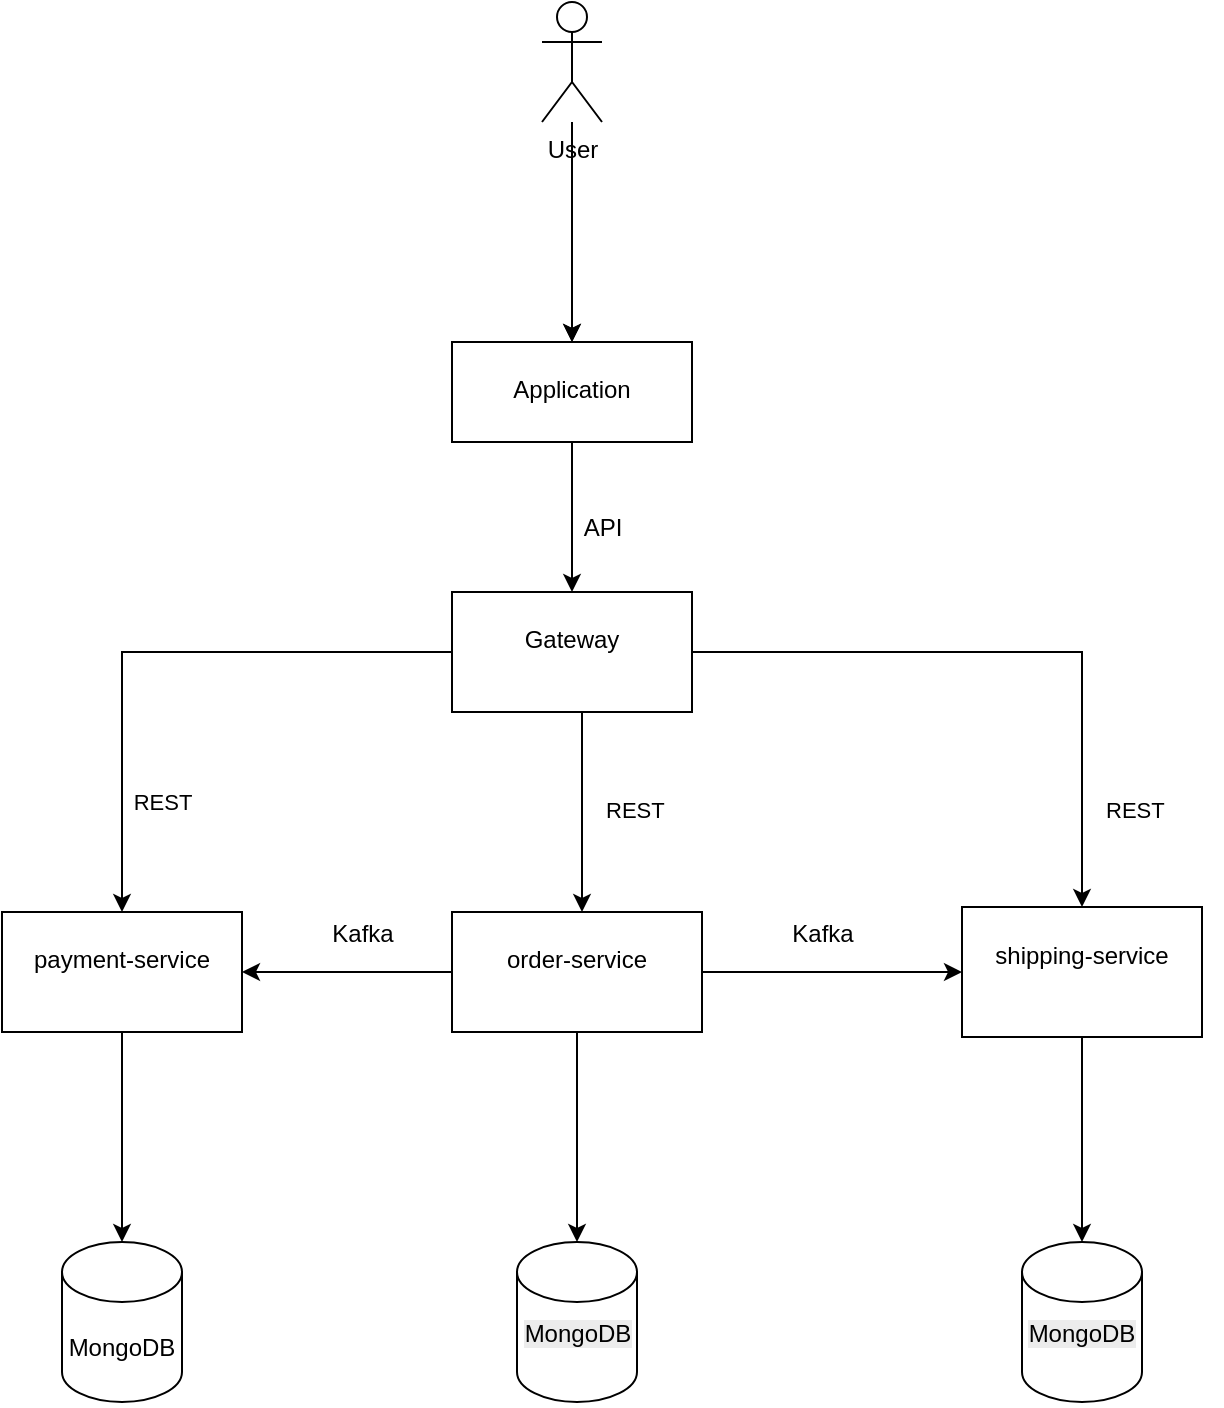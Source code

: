 <mxfile version="27.0.5">
  <diagram name="Trang-1" id="a_slmGinei47d17qWGi2">
    <mxGraphModel dx="1042" dy="610" grid="1" gridSize="10" guides="1" tooltips="1" connect="1" arrows="1" fold="1" page="1" pageScale="1" pageWidth="827" pageHeight="1169" math="0" shadow="0">
      <root>
        <mxCell id="0" />
        <mxCell id="1" parent="0" />
        <mxCell id="0NTsloLeTGmJkxv5cky3-12" value="" style="edgeStyle=orthogonalEdgeStyle;rounded=0;orthogonalLoop=1;jettySize=auto;html=1;" edge="1" parent="1" source="0NTsloLeTGmJkxv5cky3-9" target="0NTsloLeTGmJkxv5cky3-11">
          <mxGeometry relative="1" as="geometry" />
        </mxCell>
        <mxCell id="0NTsloLeTGmJkxv5cky3-18" value="" style="edgeStyle=orthogonalEdgeStyle;rounded=0;orthogonalLoop=1;jettySize=auto;html=1;" edge="1" parent="1" source="0NTsloLeTGmJkxv5cky3-9" target="0NTsloLeTGmJkxv5cky3-11">
          <mxGeometry relative="1" as="geometry" />
        </mxCell>
        <mxCell id="0NTsloLeTGmJkxv5cky3-9" value="User&lt;div&gt;&lt;br&gt;&lt;/div&gt;" style="shape=umlActor;verticalLabelPosition=bottom;verticalAlign=top;html=1;outlineConnect=0;" vertex="1" parent="1">
          <mxGeometry x="370" y="70" width="30" height="60" as="geometry" />
        </mxCell>
        <mxCell id="0NTsloLeTGmJkxv5cky3-16" value="" style="edgeStyle=orthogonalEdgeStyle;rounded=0;orthogonalLoop=1;jettySize=auto;html=1;" edge="1" parent="1" source="0NTsloLeTGmJkxv5cky3-11" target="0NTsloLeTGmJkxv5cky3-15">
          <mxGeometry relative="1" as="geometry" />
        </mxCell>
        <mxCell id="0NTsloLeTGmJkxv5cky3-11" value="&lt;div style=&quot;&quot;&gt;&lt;span style=&quot;background-color: transparent; color: light-dark(rgb(0, 0, 0), rgb(255, 255, 255));&quot;&gt;Application&lt;/span&gt;&lt;/div&gt;" style="whiteSpace=wrap;html=1;verticalAlign=top;align=center;spacingTop=10;" vertex="1" parent="1">
          <mxGeometry x="325" y="240" width="120" height="50" as="geometry" />
        </mxCell>
        <mxCell id="0NTsloLeTGmJkxv5cky3-20" value="" style="edgeStyle=orthogonalEdgeStyle;rounded=0;orthogonalLoop=1;jettySize=auto;html=1;" edge="1" parent="1" source="0NTsloLeTGmJkxv5cky3-15" target="0NTsloLeTGmJkxv5cky3-19">
          <mxGeometry relative="1" as="geometry">
            <Array as="points">
              <mxPoint x="390" y="470" />
              <mxPoint x="390" y="470" />
            </Array>
          </mxGeometry>
        </mxCell>
        <mxCell id="0NTsloLeTGmJkxv5cky3-23" value="" style="edgeStyle=orthogonalEdgeStyle;rounded=0;orthogonalLoop=1;jettySize=auto;html=1;" edge="1" parent="1" source="0NTsloLeTGmJkxv5cky3-15" target="0NTsloLeTGmJkxv5cky3-22">
          <mxGeometry relative="1" as="geometry" />
        </mxCell>
        <mxCell id="0NTsloLeTGmJkxv5cky3-36" value="REST" style="edgeLabel;html=1;align=center;verticalAlign=middle;resizable=0;points=[];" vertex="1" connectable="0" parent="0NTsloLeTGmJkxv5cky3-23">
          <mxGeometry x="0.551" y="-1" relative="1" as="geometry">
            <mxPoint x="21" y="11" as="offset" />
          </mxGeometry>
        </mxCell>
        <mxCell id="0NTsloLeTGmJkxv5cky3-25" value="" style="edgeStyle=orthogonalEdgeStyle;rounded=0;orthogonalLoop=1;jettySize=auto;html=1;" edge="1" parent="1" source="0NTsloLeTGmJkxv5cky3-15" target="0NTsloLeTGmJkxv5cky3-24">
          <mxGeometry relative="1" as="geometry" />
        </mxCell>
        <mxCell id="0NTsloLeTGmJkxv5cky3-15" value="Gateway&lt;div&gt;&lt;br&gt;&lt;/div&gt;" style="whiteSpace=wrap;html=1;verticalAlign=top;spacingTop=10;" vertex="1" parent="1">
          <mxGeometry x="325" y="365" width="120" height="60" as="geometry" />
        </mxCell>
        <mxCell id="0NTsloLeTGmJkxv5cky3-17" value="API&lt;div&gt;&lt;br&gt;&lt;/div&gt;" style="text;html=1;align=center;verticalAlign=middle;resizable=0;points=[];autosize=1;strokeColor=none;fillColor=none;" vertex="1" parent="1">
          <mxGeometry x="380" y="320" width="40" height="40" as="geometry" />
        </mxCell>
        <mxCell id="0NTsloLeTGmJkxv5cky3-26" style="edgeStyle=orthogonalEdgeStyle;rounded=0;orthogonalLoop=1;jettySize=auto;html=1;" edge="1" parent="1" source="0NTsloLeTGmJkxv5cky3-19" target="0NTsloLeTGmJkxv5cky3-22">
          <mxGeometry relative="1" as="geometry" />
        </mxCell>
        <mxCell id="0NTsloLeTGmJkxv5cky3-27" style="edgeStyle=orthogonalEdgeStyle;rounded=0;orthogonalLoop=1;jettySize=auto;html=1;entryX=0;entryY=0.5;entryDx=0;entryDy=0;" edge="1" parent="1" source="0NTsloLeTGmJkxv5cky3-19" target="0NTsloLeTGmJkxv5cky3-24">
          <mxGeometry relative="1" as="geometry" />
        </mxCell>
        <mxCell id="0NTsloLeTGmJkxv5cky3-34" style="edgeStyle=orthogonalEdgeStyle;rounded=0;orthogonalLoop=1;jettySize=auto;html=1;" edge="1" parent="1" source="0NTsloLeTGmJkxv5cky3-19" target="0NTsloLeTGmJkxv5cky3-31">
          <mxGeometry relative="1" as="geometry" />
        </mxCell>
        <mxCell id="0NTsloLeTGmJkxv5cky3-19" value="order-service&lt;div&gt;&lt;br&gt;&lt;/div&gt;" style="whiteSpace=wrap;html=1;verticalAlign=top;spacingTop=10;" vertex="1" parent="1">
          <mxGeometry x="325" y="525" width="125" height="60" as="geometry" />
        </mxCell>
        <mxCell id="0NTsloLeTGmJkxv5cky3-33" style="edgeStyle=orthogonalEdgeStyle;rounded=0;orthogonalLoop=1;jettySize=auto;html=1;" edge="1" parent="1" source="0NTsloLeTGmJkxv5cky3-22" target="0NTsloLeTGmJkxv5cky3-30">
          <mxGeometry relative="1" as="geometry" />
        </mxCell>
        <mxCell id="0NTsloLeTGmJkxv5cky3-22" value="payment-service&lt;div&gt;&lt;br&gt;&lt;/div&gt;" style="whiteSpace=wrap;html=1;verticalAlign=top;spacingTop=10;" vertex="1" parent="1">
          <mxGeometry x="100" y="525" width="120" height="60" as="geometry" />
        </mxCell>
        <mxCell id="0NTsloLeTGmJkxv5cky3-35" style="edgeStyle=orthogonalEdgeStyle;rounded=0;orthogonalLoop=1;jettySize=auto;html=1;" edge="1" parent="1" source="0NTsloLeTGmJkxv5cky3-24" target="0NTsloLeTGmJkxv5cky3-32">
          <mxGeometry relative="1" as="geometry" />
        </mxCell>
        <mxCell id="0NTsloLeTGmJkxv5cky3-24" value="shipping-service&lt;div&gt;&lt;br&gt;&lt;/div&gt;" style="whiteSpace=wrap;html=1;verticalAlign=top;spacingTop=10;" vertex="1" parent="1">
          <mxGeometry x="580" y="522.5" width="120" height="65" as="geometry" />
        </mxCell>
        <mxCell id="0NTsloLeTGmJkxv5cky3-28" value="Kafka&lt;div&gt;&lt;br&gt;&lt;/div&gt;" style="text;html=1;align=center;verticalAlign=middle;resizable=0;points=[];autosize=1;strokeColor=none;fillColor=none;" vertex="1" parent="1">
          <mxGeometry x="255" y="523" width="50" height="40" as="geometry" />
        </mxCell>
        <mxCell id="0NTsloLeTGmJkxv5cky3-29" value="Kafka&lt;div&gt;&lt;br&gt;&lt;/div&gt;" style="text;html=1;align=center;verticalAlign=middle;resizable=0;points=[];autosize=1;strokeColor=none;fillColor=none;" vertex="1" parent="1">
          <mxGeometry x="485" y="523" width="50" height="40" as="geometry" />
        </mxCell>
        <mxCell id="0NTsloLeTGmJkxv5cky3-30" value="MongoDB" style="shape=cylinder3;whiteSpace=wrap;html=1;boundedLbl=1;backgroundOutline=1;size=15;" vertex="1" parent="1">
          <mxGeometry x="130" y="690" width="60" height="80" as="geometry" />
        </mxCell>
        <mxCell id="0NTsloLeTGmJkxv5cky3-31" value="&#xa;&lt;span style=&quot;color: rgb(0, 0, 0); font-family: Helvetica; font-size: 12px; font-style: normal; font-variant-ligatures: normal; font-variant-caps: normal; font-weight: 400; letter-spacing: normal; orphans: 2; text-align: center; text-indent: 0px; text-transform: none; widows: 2; word-spacing: 0px; -webkit-text-stroke-width: 0px; white-space: normal; background-color: rgb(236, 236, 236); text-decoration-thickness: initial; text-decoration-style: initial; text-decoration-color: initial; display: inline !important; float: none;&quot;&gt;MongoDB&lt;/span&gt;&#xa;&#xa;" style="shape=cylinder3;whiteSpace=wrap;html=1;boundedLbl=1;backgroundOutline=1;size=15;" vertex="1" parent="1">
          <mxGeometry x="357.5" y="690" width="60" height="80" as="geometry" />
        </mxCell>
        <mxCell id="0NTsloLeTGmJkxv5cky3-32" value="&#xa;&lt;span style=&quot;color: rgb(0, 0, 0); font-family: Helvetica; font-size: 12px; font-style: normal; font-variant-ligatures: normal; font-variant-caps: normal; font-weight: 400; letter-spacing: normal; orphans: 2; text-align: center; text-indent: 0px; text-transform: none; widows: 2; word-spacing: 0px; -webkit-text-stroke-width: 0px; white-space: normal; background-color: rgb(236, 236, 236); text-decoration-thickness: initial; text-decoration-style: initial; text-decoration-color: initial; display: inline !important; float: none;&quot;&gt;MongoDB&lt;/span&gt;&#xa;&#xa;" style="shape=cylinder3;whiteSpace=wrap;html=1;boundedLbl=1;backgroundOutline=1;size=15;" vertex="1" parent="1">
          <mxGeometry x="610" y="690" width="60" height="80" as="geometry" />
        </mxCell>
        <mxCell id="0NTsloLeTGmJkxv5cky3-37" value="&lt;span style=&quot;color: rgb(0, 0, 0); font-family: Helvetica; font-size: 11px; font-style: normal; font-variant-ligatures: normal; font-variant-caps: normal; font-weight: 400; letter-spacing: normal; orphans: 2; text-align: center; text-indent: 0px; text-transform: none; widows: 2; word-spacing: 0px; -webkit-text-stroke-width: 0px; white-space: nowrap; background-color: rgb(255, 255, 255); text-decoration-thickness: initial; text-decoration-style: initial; text-decoration-color: initial; display: inline !important; float: none;&quot;&gt;REST&lt;/span&gt;" style="text;whiteSpace=wrap;html=1;" vertex="1" parent="1">
          <mxGeometry x="400" y="460" width="60" height="40" as="geometry" />
        </mxCell>
        <mxCell id="0NTsloLeTGmJkxv5cky3-38" value="&lt;span style=&quot;color: rgb(0, 0, 0); font-family: Helvetica; font-size: 11px; font-style: normal; font-variant-ligatures: normal; font-variant-caps: normal; font-weight: 400; letter-spacing: normal; orphans: 2; text-align: center; text-indent: 0px; text-transform: none; widows: 2; word-spacing: 0px; -webkit-text-stroke-width: 0px; white-space: nowrap; background-color: rgb(255, 255, 255); text-decoration-thickness: initial; text-decoration-style: initial; text-decoration-color: initial; display: inline !important; float: none;&quot;&gt;REST&lt;/span&gt;" style="text;whiteSpace=wrap;html=1;" vertex="1" parent="1">
          <mxGeometry x="650" y="460" width="60" height="40" as="geometry" />
        </mxCell>
      </root>
    </mxGraphModel>
  </diagram>
</mxfile>
